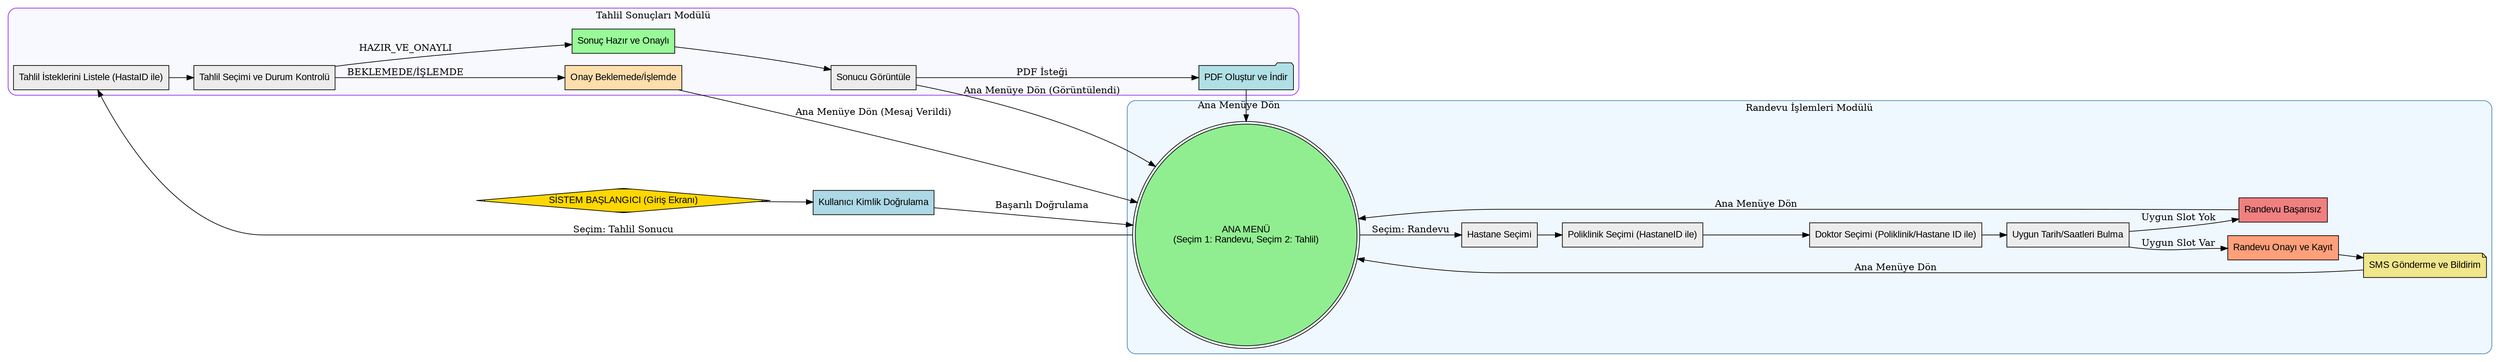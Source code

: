 digraph HastaneYonetimSistemi {
    // Grafiğin genel ayarları
    rankdir=LR; // Soldan sağa düzen
    node [shape=box, style="filled", fillcolor="#ECECEC", fontname="Arial"];
    
    // Aktör (Başlangıç noktası)
    H0 [label="SİSTEM BAŞLANGICI (Giriş Ekranı)", shape=Mdiamond, fillcolor="#FFD700"];
    H1 [label="Kullanıcı Kimlik Doğrulama", fillcolor="#ADD8E6"];

    // Ana Menü
    M0 [label="ANA MENÜ\n(Seçim 1: Randevu, Seçim 2: Tahlil)", fillcolor="#90EE90", shape=doublecircle];
    
    // ===========================================
    // Subgraph 1: Randevu İşlemleri Modülü
    // ===========================================
    subgraph cluster_randevu {
        label = "Randevu İşlemleri Modülü";
        color = "#4682B4";
        style = "rounded, filled";
        fillcolor = "#F0F8FF";

        R1 [label="Hastane Seçimi"];
        R2 [label="Poliklinik Seçimi (HastaneID ile)"];
        R3 [label="Doktor Seçimi (Poliklinik/Hastane ID ile)"];
        R4 [label="Uygun Tarih/Saatleri Bulma"];
        R5 [label="Randevu Onayı ve Kayıt", fillcolor="#FFA07A"];
        R6 [label="SMS Gönderme ve Bildirim", shape=note, fillcolor="#F0E68C"];
        R7 [label="Randevu Başarısız", fillcolor="#F08080"];
        
        // Randevu Akışı
        R1 -> R2;
        R2 -> R3;
        R3 -> R4;
        R4 -> R5 [label="Uygun Slot Var"];
        R4 -> R7 [label="Uygun Slot Yok"];
        R5 -> R6;
        R6 -> M0 [label="Ana Menüye Dön"];
        R7 -> M0 [label="Ana Menüye Dön"];
    }

    // ===========================================
    // Subgraph 2: Tahlil Sonuçları Modülü
    // ===========================================
    subgraph cluster_tahlil {
        label = "Tahlil Sonuçları Modülü";
        color = "#8A2BE2";
        style = "rounded, filled";
        fillcolor = "#F8F8FF";

        T1 [label="Tahlil İsteklerini Listele (HastaID ile)"];
        T2 [label="Tahlil Seçimi ve Durum Kontrolü"];
        T3_H [label="Sonuç Hazır ve Onaylı", fillcolor="#98FB98"];
        T3_B [label="Onay Beklemede/İşlemde", fillcolor="#FFDEAD"];
        T4 [label="Sonucu Görüntüle"];
        T5 [label="PDF Oluştur ve İndir", shape=folder, fillcolor="#B0E0E6"];

        // Tahlil Akışı
        T1 -> T2;
        T2 -> T3_H [label="HAZIR_VE_ONAYLI"];
        T2 -> T3_B [label="BEKLEMEDE/İŞLEMDE"];
        T3_H -> T4;
        T4 -> T5 [label="PDF İsteği"];
        T4 -> M0 [label="Ana Menüye Dön (Görüntülendi)"];
        T5 -> M0 [label="Ana Menüye Dön"];
        T3_B -> M0 [label="Ana Menüye Dön (Mesaj Verildi)"];
    }

    // ===========================================
    // Genel Akış Bağlantıları
    // ===========================================
    H0 -> H1;
    H1 -> M0 [label="Başarılı Doğrulama"];
    
    // Ana Menü'den Modüllere Geçiş
    M0 -> R1 [label="Seçim: Randevu"];
    M0 -> T1 [label="Seçim: Tahlil Sonucu"];
}
